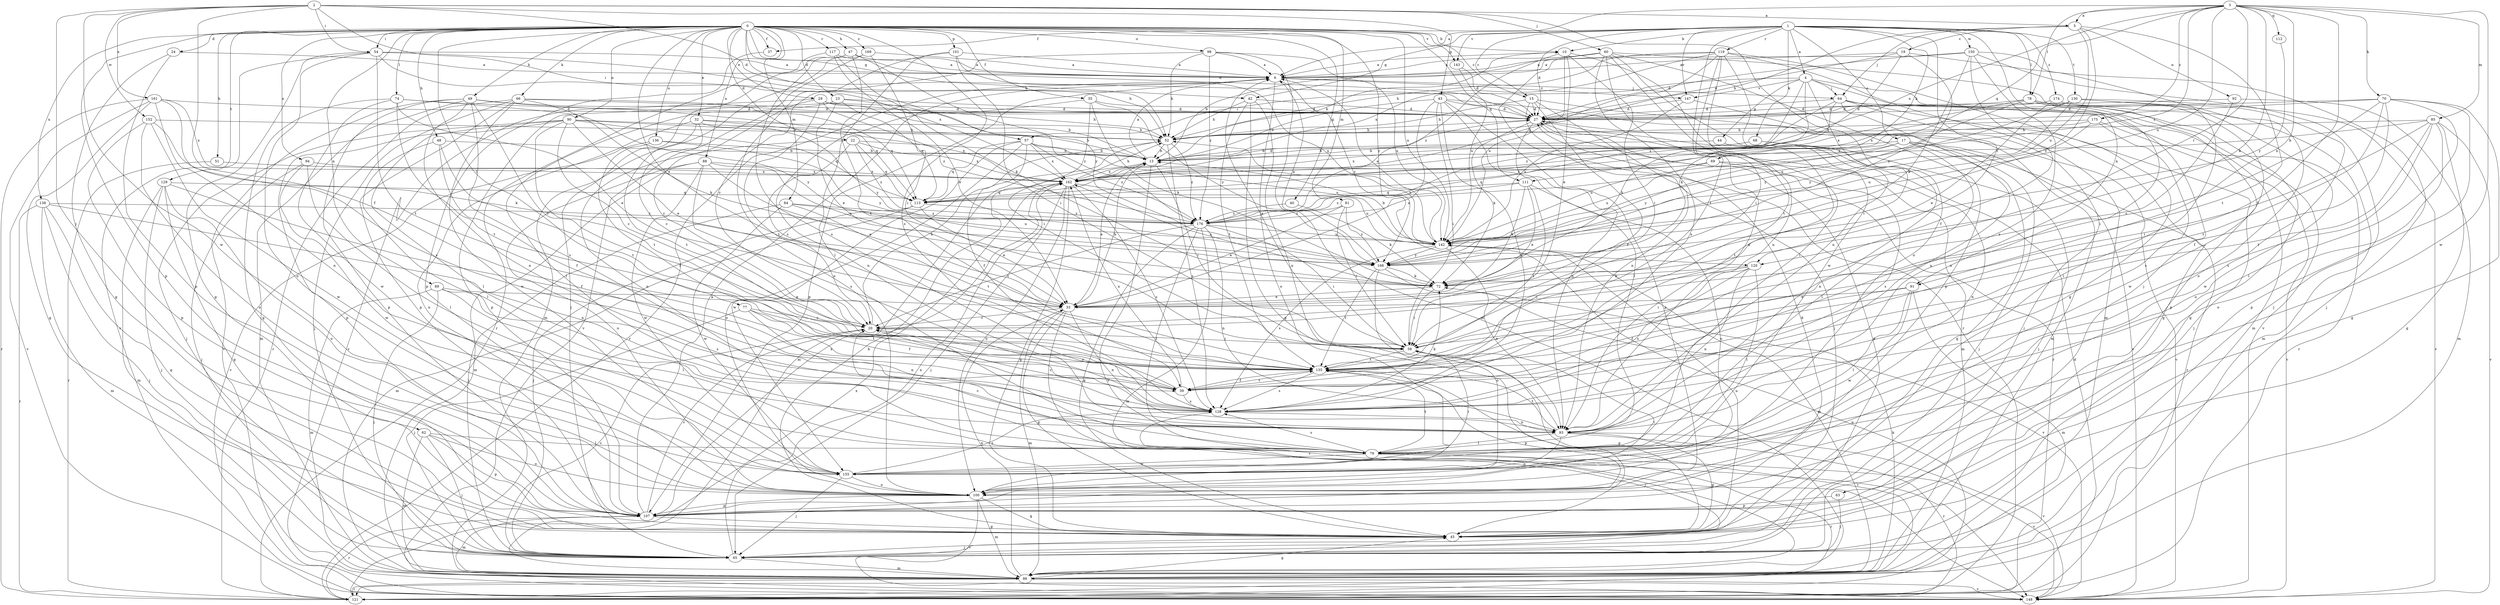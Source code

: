 strict digraph  {
0;
1;
2;
3;
4;
5;
6;
10;
13;
15;
17;
19;
20;
22;
23;
24;
27;
29;
32;
33;
35;
37;
39;
40;
42;
43;
44;
45;
47;
48;
49;
51;
52;
54;
57;
58;
60;
62;
63;
64;
65;
66;
68;
69;
70;
72;
74;
77;
78;
79;
81;
84;
85;
86;
88;
89;
90;
91;
92;
93;
94;
98;
100;
101;
107;
111;
112;
113;
117;
119;
120;
121;
128;
129;
130;
135;
136;
138;
142;
143;
147;
148;
150;
152;
155;
161;
162;
168;
169;
174;
175;
176;
0 -> 10  [label=b];
0 -> 15  [label=c];
0 -> 22  [label=d];
0 -> 23  [label=d];
0 -> 24  [label=d];
0 -> 27  [label=d];
0 -> 29  [label=e];
0 -> 32  [label=e];
0 -> 33  [label=e];
0 -> 35  [label=f];
0 -> 37  [label=f];
0 -> 40  [label=g];
0 -> 42  [label=g];
0 -> 47  [label=h];
0 -> 48  [label=h];
0 -> 49  [label=h];
0 -> 51  [label=h];
0 -> 52  [label=h];
0 -> 54  [label=i];
0 -> 66  [label=k];
0 -> 74  [label=l];
0 -> 77  [label=l];
0 -> 81  [label=m];
0 -> 84  [label=m];
0 -> 88  [label=n];
0 -> 89  [label=n];
0 -> 90  [label=n];
0 -> 94  [label=o];
0 -> 98  [label=o];
0 -> 101  [label=p];
0 -> 107  [label=p];
0 -> 111  [label=q];
0 -> 117  [label=r];
0 -> 128  [label=s];
0 -> 129  [label=t];
0 -> 136  [label=u];
0 -> 138  [label=u];
0 -> 142  [label=u];
0 -> 143  [label=v];
0 -> 168  [label=y];
0 -> 169  [label=z];
1 -> 4  [label=a];
1 -> 10  [label=b];
1 -> 15  [label=c];
1 -> 17  [label=c];
1 -> 27  [label=d];
1 -> 37  [label=f];
1 -> 42  [label=g];
1 -> 68  [label=k];
1 -> 69  [label=k];
1 -> 78  [label=l];
1 -> 91  [label=n];
1 -> 119  [label=r];
1 -> 120  [label=r];
1 -> 130  [label=t];
1 -> 135  [label=t];
1 -> 143  [label=v];
1 -> 147  [label=v];
1 -> 150  [label=w];
1 -> 174  [label=z];
2 -> 5  [label=a];
2 -> 27  [label=d];
2 -> 39  [label=f];
2 -> 43  [label=g];
2 -> 54  [label=i];
2 -> 57  [label=i];
2 -> 60  [label=j];
2 -> 62  [label=j];
2 -> 100  [label=o];
2 -> 152  [label=w];
2 -> 155  [label=w];
2 -> 161  [label=x];
3 -> 5  [label=a];
3 -> 6  [label=a];
3 -> 39  [label=f];
3 -> 70  [label=k];
3 -> 72  [label=k];
3 -> 78  [label=l];
3 -> 85  [label=m];
3 -> 91  [label=n];
3 -> 111  [label=q];
3 -> 112  [label=q];
3 -> 120  [label=r];
3 -> 142  [label=u];
3 -> 155  [label=w];
3 -> 162  [label=x];
3 -> 175  [label=z];
3 -> 176  [label=z];
4 -> 44  [label=g];
4 -> 57  [label=i];
4 -> 58  [label=i];
4 -> 63  [label=j];
4 -> 64  [label=j];
4 -> 72  [label=k];
4 -> 86  [label=m];
4 -> 147  [label=v];
4 -> 176  [label=z];
5 -> 19  [label=c];
5 -> 52  [label=h];
5 -> 64  [label=j];
5 -> 92  [label=n];
5 -> 135  [label=t];
5 -> 142  [label=u];
5 -> 168  [label=y];
6 -> 64  [label=j];
6 -> 100  [label=o];
6 -> 107  [label=p];
6 -> 120  [label=r];
6 -> 121  [label=r];
6 -> 147  [label=v];
10 -> 6  [label=a];
10 -> 33  [label=e];
10 -> 58  [label=i];
10 -> 93  [label=n];
10 -> 142  [label=u];
10 -> 176  [label=z];
13 -> 6  [label=a];
13 -> 10  [label=b];
13 -> 33  [label=e];
13 -> 58  [label=i];
13 -> 148  [label=v];
13 -> 162  [label=x];
15 -> 27  [label=d];
15 -> 39  [label=f];
15 -> 52  [label=h];
15 -> 65  [label=j];
15 -> 86  [label=m];
15 -> 93  [label=n];
17 -> 13  [label=b];
17 -> 45  [label=g];
17 -> 65  [label=j];
17 -> 79  [label=l];
17 -> 121  [label=r];
17 -> 142  [label=u];
17 -> 168  [label=y];
19 -> 6  [label=a];
19 -> 27  [label=d];
19 -> 65  [label=j];
19 -> 113  [label=q];
19 -> 168  [label=y];
20 -> 52  [label=h];
20 -> 58  [label=i];
22 -> 13  [label=b];
22 -> 20  [label=c];
22 -> 93  [label=n];
22 -> 113  [label=q];
22 -> 162  [label=x];
22 -> 176  [label=z];
23 -> 27  [label=d];
23 -> 33  [label=e];
23 -> 79  [label=l];
23 -> 107  [label=p];
23 -> 113  [label=q];
23 -> 176  [label=z];
24 -> 6  [label=a];
24 -> 45  [label=g];
24 -> 107  [label=p];
27 -> 52  [label=h];
27 -> 72  [label=k];
27 -> 86  [label=m];
27 -> 93  [label=n];
27 -> 121  [label=r];
27 -> 148  [label=v];
29 -> 13  [label=b];
29 -> 20  [label=c];
29 -> 27  [label=d];
29 -> 52  [label=h];
29 -> 135  [label=t];
29 -> 148  [label=v];
29 -> 176  [label=z];
32 -> 20  [label=c];
32 -> 52  [label=h];
32 -> 100  [label=o];
32 -> 135  [label=t];
32 -> 162  [label=x];
32 -> 168  [label=y];
33 -> 13  [label=b];
33 -> 20  [label=c];
33 -> 45  [label=g];
33 -> 86  [label=m];
33 -> 93  [label=n];
33 -> 148  [label=v];
35 -> 27  [label=d];
35 -> 58  [label=i];
35 -> 72  [label=k];
35 -> 93  [label=n];
35 -> 168  [label=y];
37 -> 107  [label=p];
39 -> 20  [label=c];
39 -> 128  [label=s];
39 -> 135  [label=t];
39 -> 162  [label=x];
40 -> 72  [label=k];
40 -> 176  [label=z];
42 -> 27  [label=d];
42 -> 45  [label=g];
42 -> 52  [label=h];
42 -> 93  [label=n];
42 -> 135  [label=t];
43 -> 13  [label=b];
43 -> 27  [label=d];
43 -> 33  [label=e];
43 -> 58  [label=i];
43 -> 79  [label=l];
43 -> 107  [label=p];
43 -> 128  [label=s];
43 -> 148  [label=v];
44 -> 13  [label=b];
44 -> 135  [label=t];
45 -> 13  [label=b];
45 -> 65  [label=j];
45 -> 142  [label=u];
47 -> 6  [label=a];
47 -> 65  [label=j];
47 -> 128  [label=s];
47 -> 135  [label=t];
47 -> 168  [label=y];
48 -> 13  [label=b];
48 -> 39  [label=f];
48 -> 79  [label=l];
48 -> 135  [label=t];
49 -> 20  [label=c];
49 -> 27  [label=d];
49 -> 86  [label=m];
49 -> 93  [label=n];
49 -> 107  [label=p];
49 -> 113  [label=q];
49 -> 128  [label=s];
49 -> 148  [label=v];
51 -> 121  [label=r];
51 -> 162  [label=x];
52 -> 13  [label=b];
52 -> 86  [label=m];
52 -> 128  [label=s];
52 -> 176  [label=z];
54 -> 6  [label=a];
54 -> 45  [label=g];
54 -> 52  [label=h];
54 -> 100  [label=o];
54 -> 135  [label=t];
54 -> 148  [label=v];
54 -> 162  [label=x];
57 -> 13  [label=b];
57 -> 39  [label=f];
57 -> 100  [label=o];
57 -> 113  [label=q];
57 -> 142  [label=u];
57 -> 155  [label=w];
57 -> 162  [label=x];
57 -> 176  [label=z];
58 -> 6  [label=a];
58 -> 45  [label=g];
58 -> 135  [label=t];
60 -> 6  [label=a];
60 -> 13  [label=b];
60 -> 79  [label=l];
60 -> 93  [label=n];
60 -> 107  [label=p];
60 -> 121  [label=r];
60 -> 128  [label=s];
60 -> 148  [label=v];
60 -> 155  [label=w];
62 -> 65  [label=j];
62 -> 79  [label=l];
62 -> 86  [label=m];
62 -> 100  [label=o];
62 -> 107  [label=p];
63 -> 65  [label=j];
63 -> 107  [label=p];
64 -> 27  [label=d];
64 -> 45  [label=g];
64 -> 65  [label=j];
64 -> 72  [label=k];
64 -> 93  [label=n];
64 -> 121  [label=r];
64 -> 176  [label=z];
65 -> 20  [label=c];
65 -> 27  [label=d];
65 -> 86  [label=m];
65 -> 162  [label=x];
66 -> 27  [label=d];
66 -> 65  [label=j];
66 -> 72  [label=k];
66 -> 107  [label=p];
66 -> 113  [label=q];
66 -> 121  [label=r];
66 -> 155  [label=w];
68 -> 13  [label=b];
68 -> 65  [label=j];
68 -> 93  [label=n];
68 -> 162  [label=x];
69 -> 93  [label=n];
69 -> 113  [label=q];
69 -> 128  [label=s];
69 -> 142  [label=u];
69 -> 162  [label=x];
70 -> 27  [label=d];
70 -> 39  [label=f];
70 -> 45  [label=g];
70 -> 58  [label=i];
70 -> 79  [label=l];
70 -> 107  [label=p];
70 -> 135  [label=t];
70 -> 162  [label=x];
72 -> 33  [label=e];
72 -> 58  [label=i];
72 -> 162  [label=x];
74 -> 27  [label=d];
74 -> 33  [label=e];
74 -> 45  [label=g];
74 -> 135  [label=t];
74 -> 155  [label=w];
74 -> 168  [label=y];
77 -> 20  [label=c];
77 -> 39  [label=f];
77 -> 65  [label=j];
77 -> 93  [label=n];
77 -> 135  [label=t];
78 -> 27  [label=d];
78 -> 45  [label=g];
78 -> 86  [label=m];
78 -> 93  [label=n];
78 -> 107  [label=p];
78 -> 162  [label=x];
78 -> 168  [label=y];
79 -> 20  [label=c];
79 -> 121  [label=r];
79 -> 128  [label=s];
79 -> 135  [label=t];
79 -> 148  [label=v];
79 -> 155  [label=w];
81 -> 33  [label=e];
81 -> 58  [label=i];
81 -> 168  [label=y];
81 -> 176  [label=z];
84 -> 65  [label=j];
84 -> 135  [label=t];
84 -> 142  [label=u];
84 -> 155  [label=w];
84 -> 176  [label=z];
85 -> 13  [label=b];
85 -> 45  [label=g];
85 -> 52  [label=h];
85 -> 58  [label=i];
85 -> 100  [label=o];
85 -> 128  [label=s];
85 -> 135  [label=t];
85 -> 148  [label=v];
86 -> 33  [label=e];
86 -> 45  [label=g];
86 -> 72  [label=k];
86 -> 121  [label=r];
86 -> 148  [label=v];
88 -> 33  [label=e];
88 -> 86  [label=m];
88 -> 100  [label=o];
88 -> 128  [label=s];
88 -> 155  [label=w];
88 -> 162  [label=x];
88 -> 168  [label=y];
89 -> 33  [label=e];
89 -> 65  [label=j];
89 -> 79  [label=l];
89 -> 86  [label=m];
89 -> 128  [label=s];
90 -> 13  [label=b];
90 -> 20  [label=c];
90 -> 33  [label=e];
90 -> 52  [label=h];
90 -> 65  [label=j];
90 -> 79  [label=l];
90 -> 107  [label=p];
90 -> 113  [label=q];
90 -> 135  [label=t];
91 -> 33  [label=e];
91 -> 39  [label=f];
91 -> 79  [label=l];
91 -> 86  [label=m];
91 -> 155  [label=w];
92 -> 20  [label=c];
92 -> 27  [label=d];
92 -> 86  [label=m];
93 -> 45  [label=g];
93 -> 79  [label=l];
93 -> 100  [label=o];
93 -> 121  [label=r];
93 -> 135  [label=t];
93 -> 148  [label=v];
94 -> 65  [label=j];
94 -> 79  [label=l];
94 -> 155  [label=w];
94 -> 162  [label=x];
98 -> 6  [label=a];
98 -> 20  [label=c];
98 -> 52  [label=h];
98 -> 86  [label=m];
98 -> 142  [label=u];
98 -> 176  [label=z];
100 -> 45  [label=g];
100 -> 58  [label=i];
100 -> 86  [label=m];
100 -> 107  [label=p];
100 -> 148  [label=v];
101 -> 6  [label=a];
101 -> 58  [label=i];
101 -> 79  [label=l];
101 -> 100  [label=o];
101 -> 142  [label=u];
107 -> 6  [label=a];
107 -> 20  [label=c];
107 -> 27  [label=d];
107 -> 45  [label=g];
107 -> 86  [label=m];
107 -> 121  [label=r];
107 -> 162  [label=x];
111 -> 33  [label=e];
111 -> 72  [label=k];
111 -> 100  [label=o];
111 -> 113  [label=q];
111 -> 135  [label=t];
111 -> 176  [label=z];
112 -> 168  [label=y];
113 -> 33  [label=e];
113 -> 65  [label=j];
113 -> 86  [label=m];
113 -> 176  [label=z];
117 -> 6  [label=a];
117 -> 33  [label=e];
117 -> 72  [label=k];
117 -> 121  [label=r];
119 -> 6  [label=a];
119 -> 45  [label=g];
119 -> 52  [label=h];
119 -> 58  [label=i];
119 -> 86  [label=m];
119 -> 93  [label=n];
119 -> 113  [label=q];
119 -> 135  [label=t];
119 -> 162  [label=x];
120 -> 20  [label=c];
120 -> 58  [label=i];
120 -> 72  [label=k];
120 -> 79  [label=l];
120 -> 93  [label=n];
120 -> 128  [label=s];
121 -> 27  [label=d];
121 -> 142  [label=u];
121 -> 162  [label=x];
128 -> 20  [label=c];
128 -> 65  [label=j];
128 -> 72  [label=k];
128 -> 93  [label=n];
129 -> 39  [label=f];
129 -> 45  [label=g];
129 -> 65  [label=j];
129 -> 86  [label=m];
129 -> 100  [label=o];
129 -> 113  [label=q];
130 -> 27  [label=d];
130 -> 79  [label=l];
130 -> 142  [label=u];
130 -> 148  [label=v];
130 -> 155  [label=w];
130 -> 168  [label=y];
135 -> 39  [label=f];
135 -> 107  [label=p];
135 -> 121  [label=r];
135 -> 128  [label=s];
136 -> 13  [label=b];
136 -> 39  [label=f];
136 -> 148  [label=v];
136 -> 168  [label=y];
138 -> 45  [label=g];
138 -> 65  [label=j];
138 -> 86  [label=m];
138 -> 93  [label=n];
138 -> 121  [label=r];
138 -> 176  [label=z];
142 -> 6  [label=a];
142 -> 13  [label=b];
142 -> 52  [label=h];
142 -> 86  [label=m];
142 -> 93  [label=n];
142 -> 128  [label=s];
142 -> 168  [label=y];
143 -> 27  [label=d];
143 -> 142  [label=u];
147 -> 27  [label=d];
147 -> 65  [label=j];
147 -> 142  [label=u];
150 -> 6  [label=a];
150 -> 27  [label=d];
150 -> 39  [label=f];
150 -> 65  [label=j];
150 -> 72  [label=k];
150 -> 100  [label=o];
150 -> 128  [label=s];
152 -> 52  [label=h];
152 -> 72  [label=k];
152 -> 100  [label=o];
152 -> 107  [label=p];
152 -> 155  [label=w];
155 -> 58  [label=i];
155 -> 65  [label=j];
155 -> 100  [label=o];
155 -> 128  [label=s];
161 -> 27  [label=d];
161 -> 45  [label=g];
161 -> 93  [label=n];
161 -> 121  [label=r];
161 -> 128  [label=s];
161 -> 148  [label=v];
161 -> 162  [label=x];
162 -> 27  [label=d];
162 -> 45  [label=g];
162 -> 52  [label=h];
162 -> 65  [label=j];
162 -> 100  [label=o];
162 -> 113  [label=q];
162 -> 128  [label=s];
162 -> 142  [label=u];
168 -> 6  [label=a];
168 -> 72  [label=k];
168 -> 100  [label=o];
168 -> 135  [label=t];
168 -> 148  [label=v];
169 -> 6  [label=a];
169 -> 58  [label=i];
169 -> 86  [label=m];
169 -> 148  [label=v];
174 -> 27  [label=d];
174 -> 33  [label=e];
174 -> 100  [label=o];
174 -> 155  [label=w];
175 -> 52  [label=h];
175 -> 128  [label=s];
175 -> 142  [label=u];
175 -> 148  [label=v];
175 -> 162  [label=x];
176 -> 20  [label=c];
176 -> 45  [label=g];
176 -> 58  [label=i];
176 -> 79  [label=l];
176 -> 86  [label=m];
176 -> 93  [label=n];
176 -> 142  [label=u];
}
